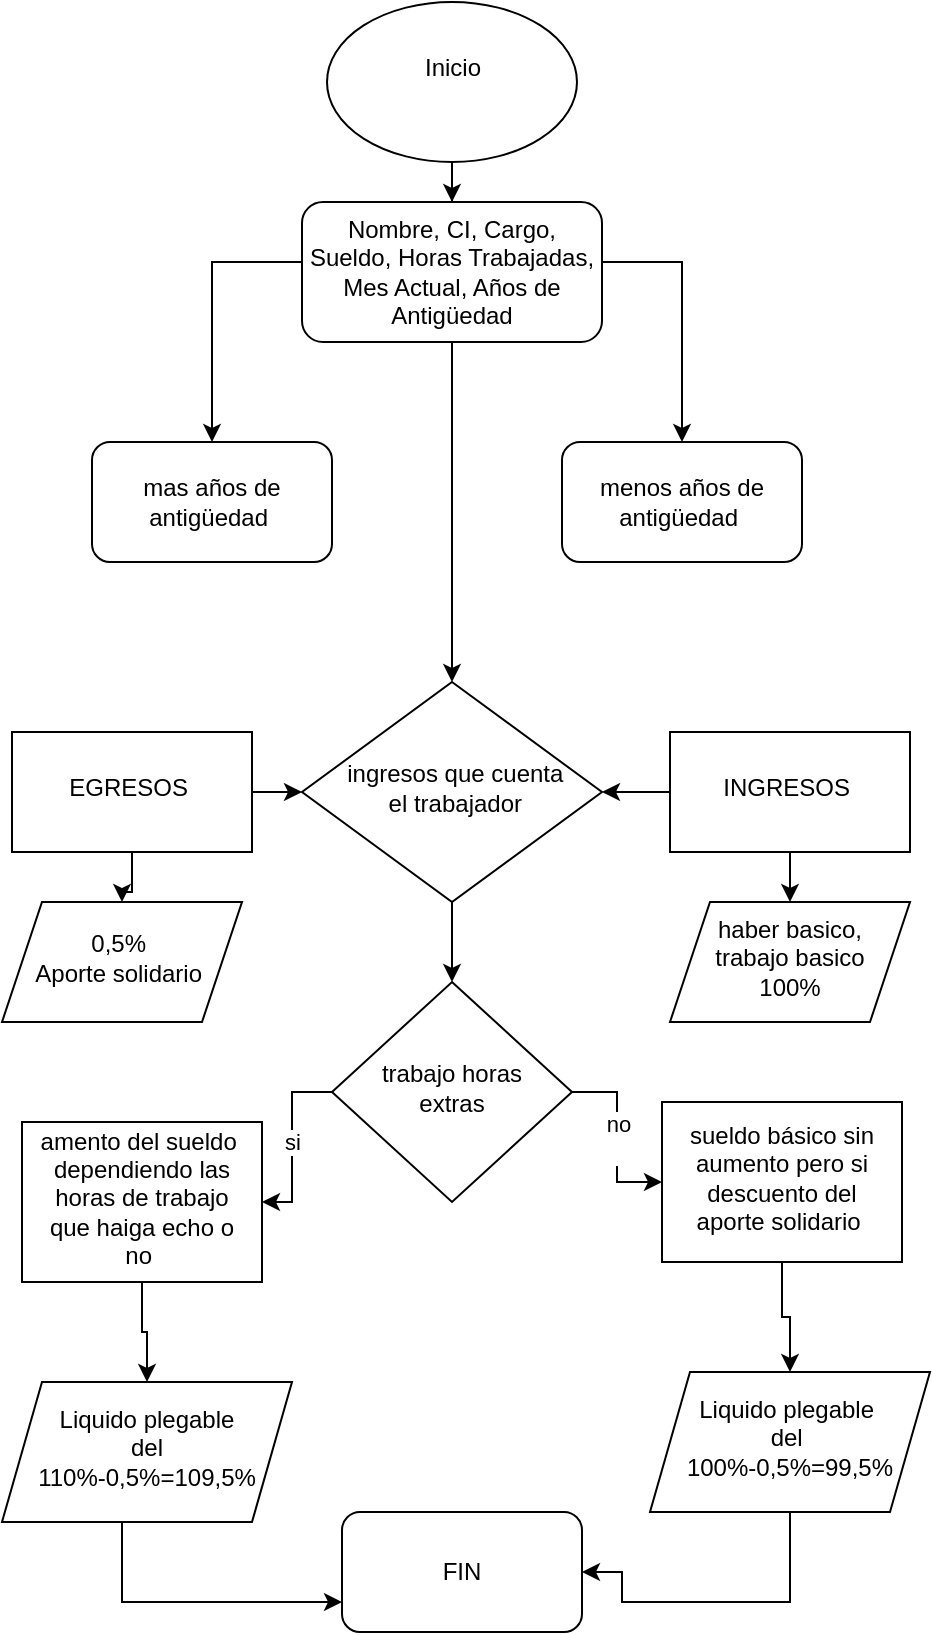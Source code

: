 <mxfile version="20.8.23" type="google"><diagram id="C5RBs43oDa-KdzZeNtuy" name="Page-1"><mxGraphModel dx="548" dy="1616" grid="1" gridSize="10" guides="1" tooltips="1" connect="1" arrows="1" fold="1" page="1" pageScale="1" pageWidth="827" pageHeight="1169" math="0" shadow="0"><root><mxCell id="WIyWlLk6GJQsqaUBKTNV-0"/><mxCell id="WIyWlLk6GJQsqaUBKTNV-1" parent="WIyWlLk6GJQsqaUBKTNV-0"/><mxCell id="1pREEov1dgodmP2wzVWk-19" style="edgeStyle=orthogonalEdgeStyle;rounded=0;orthogonalLoop=1;jettySize=auto;html=1;" parent="WIyWlLk6GJQsqaUBKTNV-1" source="WIyWlLk6GJQsqaUBKTNV-3" target="1pREEov1dgodmP2wzVWk-18" edge="1"><mxGeometry relative="1" as="geometry"><mxPoint x="130" y="40" as="targetPoint"/><Array as="points"><mxPoint x="125" y="-40"/></Array></mxGeometry></mxCell><mxCell id="1pREEov1dgodmP2wzVWk-20" style="edgeStyle=orthogonalEdgeStyle;rounded=0;orthogonalLoop=1;jettySize=auto;html=1;entryX=0.5;entryY=0;entryDx=0;entryDy=0;" parent="WIyWlLk6GJQsqaUBKTNV-1" source="WIyWlLk6GJQsqaUBKTNV-3" target="1pREEov1dgodmP2wzVWk-21" edge="1"><mxGeometry relative="1" as="geometry"><mxPoint x="360" y="30" as="targetPoint"/><Array as="points"><mxPoint x="360" y="-40"/></Array></mxGeometry></mxCell><mxCell id="1pREEov1dgodmP2wzVWk-22" style="edgeStyle=orthogonalEdgeStyle;rounded=0;orthogonalLoop=1;jettySize=auto;html=1;" parent="WIyWlLk6GJQsqaUBKTNV-1" source="WIyWlLk6GJQsqaUBKTNV-3" target="WIyWlLk6GJQsqaUBKTNV-6" edge="1"><mxGeometry relative="1" as="geometry"/></mxCell><mxCell id="WIyWlLk6GJQsqaUBKTNV-3" value="&lt;font style=&quot;vertical-align: inherit;&quot;&gt;&lt;font style=&quot;vertical-align: inherit;&quot;&gt;Nombre, CI, Cargo, Sueldo, Horas Trabajadas, Mes Actual, Años de Antigüedad&lt;/font&gt;&lt;/font&gt;" style="rounded=1;whiteSpace=wrap;html=1;fontSize=12;glass=0;strokeWidth=1;shadow=0;" parent="WIyWlLk6GJQsqaUBKTNV-1" vertex="1"><mxGeometry x="170" y="-70" width="150" height="70" as="geometry"/></mxCell><mxCell id="1pREEov1dgodmP2wzVWk-9" value="" style="edgeStyle=orthogonalEdgeStyle;rounded=0;orthogonalLoop=1;jettySize=auto;html=1;" parent="WIyWlLk6GJQsqaUBKTNV-1" source="WIyWlLk6GJQsqaUBKTNV-6" target="WIyWlLk6GJQsqaUBKTNV-10" edge="1"><mxGeometry relative="1" as="geometry"/></mxCell><mxCell id="WIyWlLk6GJQsqaUBKTNV-6" value="&lt;font style=&quot;vertical-align: inherit;&quot;&gt;&lt;font style=&quot;vertical-align: inherit;&quot;&gt;&lt;font style=&quot;vertical-align: inherit;&quot;&gt;&lt;font style=&quot;vertical-align: inherit;&quot;&gt;&lt;font style=&quot;vertical-align: inherit;&quot;&gt;&lt;font style=&quot;vertical-align: inherit;&quot;&gt;&lt;font style=&quot;vertical-align: inherit;&quot;&gt;&lt;font style=&quot;vertical-align: inherit;&quot;&gt;&amp;nbsp;ingresos que cuenta&lt;br&gt;&amp;nbsp;el trabajador&lt;/font&gt;&lt;/font&gt;&lt;/font&gt;&lt;/font&gt;&lt;/font&gt;&lt;/font&gt;&lt;/font&gt;&lt;/font&gt;" style="rhombus;whiteSpace=wrap;html=1;shadow=0;fontFamily=Helvetica;fontSize=12;align=center;strokeWidth=1;spacing=6;spacingTop=-4;" parent="WIyWlLk6GJQsqaUBKTNV-1" vertex="1"><mxGeometry x="170" y="170" width="150" height="110" as="geometry"/></mxCell><mxCell id="1pREEov1dgodmP2wzVWk-13" value="&lt;font style=&quot;vertical-align: inherit;&quot;&gt;&lt;font style=&quot;vertical-align: inherit;&quot;&gt;&lt;font style=&quot;vertical-align: inherit;&quot;&gt;&lt;font style=&quot;vertical-align: inherit;&quot;&gt;si&lt;/font&gt;&lt;/font&gt;&lt;/font&gt;&lt;/font&gt;" style="edgeStyle=orthogonalEdgeStyle;rounded=0;orthogonalLoop=1;jettySize=auto;html=1;" parent="WIyWlLk6GJQsqaUBKTNV-1" source="WIyWlLk6GJQsqaUBKTNV-10" target="1pREEov1dgodmP2wzVWk-12" edge="1"><mxGeometry relative="1" as="geometry"><mxPoint as="offset"/></mxGeometry></mxCell><mxCell id="1pREEov1dgodmP2wzVWk-15" value="&lt;font style=&quot;vertical-align: inherit;&quot;&gt;&lt;font style=&quot;vertical-align: inherit;&quot;&gt;no&lt;br&gt;&lt;br&gt;&lt;/font&gt;&lt;/font&gt;" style="edgeStyle=orthogonalEdgeStyle;rounded=0;orthogonalLoop=1;jettySize=auto;html=1;" parent="WIyWlLk6GJQsqaUBKTNV-1" source="WIyWlLk6GJQsqaUBKTNV-10" target="1pREEov1dgodmP2wzVWk-11" edge="1"><mxGeometry relative="1" as="geometry"/></mxCell><mxCell id="WIyWlLk6GJQsqaUBKTNV-10" value="&lt;font style=&quot;vertical-align: inherit;&quot;&gt;&lt;font style=&quot;vertical-align: inherit;&quot;&gt;&lt;font style=&quot;vertical-align: inherit;&quot;&gt;&lt;font style=&quot;vertical-align: inherit;&quot;&gt;trabajo horas &lt;/font&gt;&lt;/font&gt;&lt;br&gt;&lt;font style=&quot;vertical-align: inherit;&quot;&gt;&lt;font style=&quot;vertical-align: inherit;&quot;&gt;extras&lt;/font&gt;&lt;/font&gt;&lt;/font&gt;&lt;/font&gt;" style="rhombus;whiteSpace=wrap;html=1;shadow=0;fontFamily=Helvetica;fontSize=12;align=center;strokeWidth=1;spacing=6;spacingTop=-4;" parent="WIyWlLk6GJQsqaUBKTNV-1" vertex="1"><mxGeometry x="185" y="320" width="120" height="110" as="geometry"/></mxCell><mxCell id="1pREEov1dgodmP2wzVWk-5" value="" style="edgeStyle=orthogonalEdgeStyle;rounded=0;orthogonalLoop=1;jettySize=auto;html=1;" parent="WIyWlLk6GJQsqaUBKTNV-1" source="1pREEov1dgodmP2wzVWk-2" target="WIyWlLk6GJQsqaUBKTNV-6" edge="1"><mxGeometry relative="1" as="geometry"/></mxCell><mxCell id="1pREEov1dgodmP2wzVWk-10" value="" style="edgeStyle=orthogonalEdgeStyle;rounded=0;orthogonalLoop=1;jettySize=auto;html=1;" parent="WIyWlLk6GJQsqaUBKTNV-1" source="1pREEov1dgodmP2wzVWk-2" target="1pREEov1dgodmP2wzVWk-8" edge="1"><mxGeometry relative="1" as="geometry"/></mxCell><mxCell id="1pREEov1dgodmP2wzVWk-2" value="&lt;font style=&quot;vertical-align: inherit;&quot;&gt;&lt;font style=&quot;vertical-align: inherit;&quot;&gt;INGRESOS&amp;nbsp;&lt;/font&gt;&lt;/font&gt;" style="whiteSpace=wrap;html=1;shadow=0;strokeWidth=1;spacing=6;spacingTop=-4;" parent="WIyWlLk6GJQsqaUBKTNV-1" vertex="1"><mxGeometry x="354" y="195" width="120" height="60" as="geometry"/></mxCell><mxCell id="1pREEov1dgodmP2wzVWk-4" value="" style="edgeStyle=orthogonalEdgeStyle;rounded=0;orthogonalLoop=1;jettySize=auto;html=1;" parent="WIyWlLk6GJQsqaUBKTNV-1" source="1pREEov1dgodmP2wzVWk-3" target="WIyWlLk6GJQsqaUBKTNV-6" edge="1"><mxGeometry relative="1" as="geometry"/></mxCell><mxCell id="1pREEov1dgodmP2wzVWk-7" value="" style="edgeStyle=orthogonalEdgeStyle;rounded=0;orthogonalLoop=1;jettySize=auto;html=1;" parent="WIyWlLk6GJQsqaUBKTNV-1" source="1pREEov1dgodmP2wzVWk-3" target="1pREEov1dgodmP2wzVWk-6" edge="1"><mxGeometry relative="1" as="geometry"/></mxCell><mxCell id="1pREEov1dgodmP2wzVWk-3" value="&lt;font style=&quot;vertical-align: inherit;&quot;&gt;&lt;font style=&quot;vertical-align: inherit;&quot;&gt;EGRESOS&amp;nbsp;&lt;/font&gt;&lt;/font&gt;" style="whiteSpace=wrap;html=1;shadow=0;strokeWidth=1;spacing=6;spacingTop=-4;" parent="WIyWlLk6GJQsqaUBKTNV-1" vertex="1"><mxGeometry x="25" y="195" width="120" height="60" as="geometry"/></mxCell><mxCell id="1pREEov1dgodmP2wzVWk-6" value="&lt;font style=&quot;vertical-align: inherit;&quot;&gt;&lt;font style=&quot;vertical-align: inherit;&quot;&gt;0,5%&amp;nbsp;&lt;br&gt;Aporte solidario&amp;nbsp;&lt;br&gt;&lt;/font&gt;&lt;/font&gt;" style="shape=parallelogram;perimeter=parallelogramPerimeter;whiteSpace=wrap;html=1;fixedSize=1;shadow=0;strokeWidth=1;spacing=6;spacingTop=-4;" parent="WIyWlLk6GJQsqaUBKTNV-1" vertex="1"><mxGeometry x="20" y="280" width="120" height="60" as="geometry"/></mxCell><mxCell id="1pREEov1dgodmP2wzVWk-8" value="&lt;font style=&quot;vertical-align: inherit;&quot;&gt;&lt;font style=&quot;vertical-align: inherit;&quot;&gt;&lt;font style=&quot;vertical-align: inherit;&quot;&gt;&lt;font style=&quot;vertical-align: inherit;&quot;&gt;&lt;font style=&quot;vertical-align: inherit;&quot;&gt;&lt;font style=&quot;vertical-align: inherit;&quot;&gt;haber basico, &lt;/font&gt;&lt;/font&gt;&lt;/font&gt;&lt;/font&gt;&lt;br&gt;&lt;font style=&quot;vertical-align: inherit;&quot;&gt;&lt;font style=&quot;vertical-align: inherit;&quot;&gt;&lt;font style=&quot;vertical-align: inherit;&quot;&gt;&lt;font style=&quot;vertical-align: inherit;&quot;&gt;trabajo basico&lt;br&gt;100%&lt;br&gt;&lt;/font&gt;&lt;/font&gt;&lt;/font&gt;&lt;/font&gt;&lt;/font&gt;&lt;/font&gt;" style="shape=parallelogram;perimeter=parallelogramPerimeter;whiteSpace=wrap;html=1;fixedSize=1;shadow=0;strokeWidth=1;spacing=6;spacingTop=-4;" parent="WIyWlLk6GJQsqaUBKTNV-1" vertex="1"><mxGeometry x="354" y="280" width="120" height="60" as="geometry"/></mxCell><mxCell id="1pREEov1dgodmP2wzVWk-29" value="" style="edgeStyle=orthogonalEdgeStyle;rounded=0;orthogonalLoop=1;jettySize=auto;html=1;" parent="WIyWlLk6GJQsqaUBKTNV-1" source="1pREEov1dgodmP2wzVWk-11" target="1pREEov1dgodmP2wzVWk-28" edge="1"><mxGeometry relative="1" as="geometry"/></mxCell><mxCell id="1pREEov1dgodmP2wzVWk-11" value="&lt;font style=&quot;vertical-align: inherit;&quot;&gt;&lt;font style=&quot;vertical-align: inherit;&quot;&gt;sueldo básico sin aumento pero si descuento del aporte solidario&amp;nbsp;&lt;/font&gt;&lt;/font&gt;" style="whiteSpace=wrap;html=1;shadow=0;strokeWidth=1;spacing=6;spacingTop=-4;" parent="WIyWlLk6GJQsqaUBKTNV-1" vertex="1"><mxGeometry x="350" y="380" width="120" height="80" as="geometry"/></mxCell><mxCell id="1pREEov1dgodmP2wzVWk-27" value="" style="edgeStyle=orthogonalEdgeStyle;rounded=0;orthogonalLoop=1;jettySize=auto;html=1;" parent="WIyWlLk6GJQsqaUBKTNV-1" source="1pREEov1dgodmP2wzVWk-12" target="1pREEov1dgodmP2wzVWk-26" edge="1"><mxGeometry relative="1" as="geometry"/></mxCell><mxCell id="1pREEov1dgodmP2wzVWk-12" value="&lt;font style=&quot;vertical-align: inherit;&quot;&gt;&lt;font style=&quot;vertical-align: inherit;&quot;&gt;amento del sueldo&amp;nbsp;&lt;br&gt;dependiendo las horas de trabajo que haiga echo o no&amp;nbsp;&lt;br&gt;&lt;/font&gt;&lt;/font&gt;" style="whiteSpace=wrap;html=1;shadow=0;strokeWidth=1;spacing=6;spacingTop=-4;" parent="WIyWlLk6GJQsqaUBKTNV-1" vertex="1"><mxGeometry x="30" y="390" width="120" height="80" as="geometry"/></mxCell><mxCell id="1pREEov1dgodmP2wzVWk-17" value="" style="edgeStyle=orthogonalEdgeStyle;rounded=0;orthogonalLoop=1;jettySize=auto;html=1;" parent="WIyWlLk6GJQsqaUBKTNV-1" source="1pREEov1dgodmP2wzVWk-16" target="WIyWlLk6GJQsqaUBKTNV-3" edge="1"><mxGeometry relative="1" as="geometry"/></mxCell><mxCell id="1pREEov1dgodmP2wzVWk-16" value="&lt;font style=&quot;vertical-align: inherit;&quot;&gt;&lt;font style=&quot;vertical-align: inherit;&quot;&gt;Inicio&lt;br&gt;&lt;br&gt;&lt;/font&gt;&lt;/font&gt;" style="ellipse;whiteSpace=wrap;html=1;rounded=1;glass=0;strokeWidth=1;shadow=0;" parent="WIyWlLk6GJQsqaUBKTNV-1" vertex="1"><mxGeometry x="182.5" y="-170" width="125" height="80" as="geometry"/></mxCell><mxCell id="1pREEov1dgodmP2wzVWk-18" value="&lt;font style=&quot;vertical-align: inherit;&quot;&gt;&lt;font style=&quot;vertical-align: inherit;&quot;&gt;mas años de antigüedad&amp;nbsp;&lt;/font&gt;&lt;/font&gt;" style="whiteSpace=wrap;html=1;rounded=1;glass=0;strokeWidth=1;shadow=0;" parent="WIyWlLk6GJQsqaUBKTNV-1" vertex="1"><mxGeometry x="65" y="50" width="120" height="60" as="geometry"/></mxCell><mxCell id="1pREEov1dgodmP2wzVWk-21" value="&lt;font style=&quot;vertical-align: inherit;&quot;&gt;&lt;font style=&quot;vertical-align: inherit;&quot;&gt;menos años de antigüedad&amp;nbsp;&lt;/font&gt;&lt;/font&gt;" style="whiteSpace=wrap;html=1;rounded=1;glass=0;strokeWidth=1;shadow=0;" parent="WIyWlLk6GJQsqaUBKTNV-1" vertex="1"><mxGeometry x="300" y="50" width="120" height="60" as="geometry"/></mxCell><mxCell id="1pREEov1dgodmP2wzVWk-31" style="edgeStyle=orthogonalEdgeStyle;rounded=0;orthogonalLoop=1;jettySize=auto;html=1;entryX=0;entryY=0.75;entryDx=0;entryDy=0;" parent="WIyWlLk6GJQsqaUBKTNV-1" source="1pREEov1dgodmP2wzVWk-26" target="1pREEov1dgodmP2wzVWk-30" edge="1"><mxGeometry relative="1" as="geometry"><Array as="points"><mxPoint x="80" y="630"/></Array></mxGeometry></mxCell><mxCell id="1pREEov1dgodmP2wzVWk-26" value="&lt;font style=&quot;vertical-align: inherit;&quot;&gt;&lt;font style=&quot;vertical-align: inherit;&quot;&gt;Liquido plegable&lt;br&gt;del &lt;br&gt;110%-0,5%=109,5%&lt;br&gt;&lt;/font&gt;&lt;/font&gt;" style="shape=parallelogram;perimeter=parallelogramPerimeter;whiteSpace=wrap;html=1;fixedSize=1;shadow=0;strokeWidth=1;spacing=6;spacingTop=-4;" parent="WIyWlLk6GJQsqaUBKTNV-1" vertex="1"><mxGeometry x="20" y="520" width="145" height="70" as="geometry"/></mxCell><mxCell id="1pREEov1dgodmP2wzVWk-32" style="edgeStyle=orthogonalEdgeStyle;rounded=0;orthogonalLoop=1;jettySize=auto;html=1;" parent="WIyWlLk6GJQsqaUBKTNV-1" source="1pREEov1dgodmP2wzVWk-28" target="1pREEov1dgodmP2wzVWk-30" edge="1"><mxGeometry relative="1" as="geometry"><Array as="points"><mxPoint x="414" y="630"/><mxPoint x="330" y="630"/><mxPoint x="330" y="615"/></Array></mxGeometry></mxCell><mxCell id="1pREEov1dgodmP2wzVWk-28" value="&lt;font style=&quot;vertical-align: inherit;&quot;&gt;&lt;font style=&quot;vertical-align: inherit;&quot;&gt;Liquido plegable&amp;nbsp;&lt;br&gt;del&amp;nbsp;&lt;br&gt;100%-0,5%=99,5%&lt;br&gt;&lt;/font&gt;&lt;/font&gt;" style="shape=parallelogram;perimeter=parallelogramPerimeter;whiteSpace=wrap;html=1;fixedSize=1;shadow=0;strokeWidth=1;spacing=6;spacingTop=-4;" parent="WIyWlLk6GJQsqaUBKTNV-1" vertex="1"><mxGeometry x="344" y="515" width="140" height="70" as="geometry"/></mxCell><mxCell id="1pREEov1dgodmP2wzVWk-30" value="&lt;font style=&quot;vertical-align: inherit;&quot;&gt;&lt;font style=&quot;vertical-align: inherit;&quot;&gt;FIN&lt;/font&gt;&lt;/font&gt;" style="rounded=1;whiteSpace=wrap;html=1;" parent="WIyWlLk6GJQsqaUBKTNV-1" vertex="1"><mxGeometry x="190" y="585" width="120" height="60" as="geometry"/></mxCell></root></mxGraphModel></diagram></mxfile>